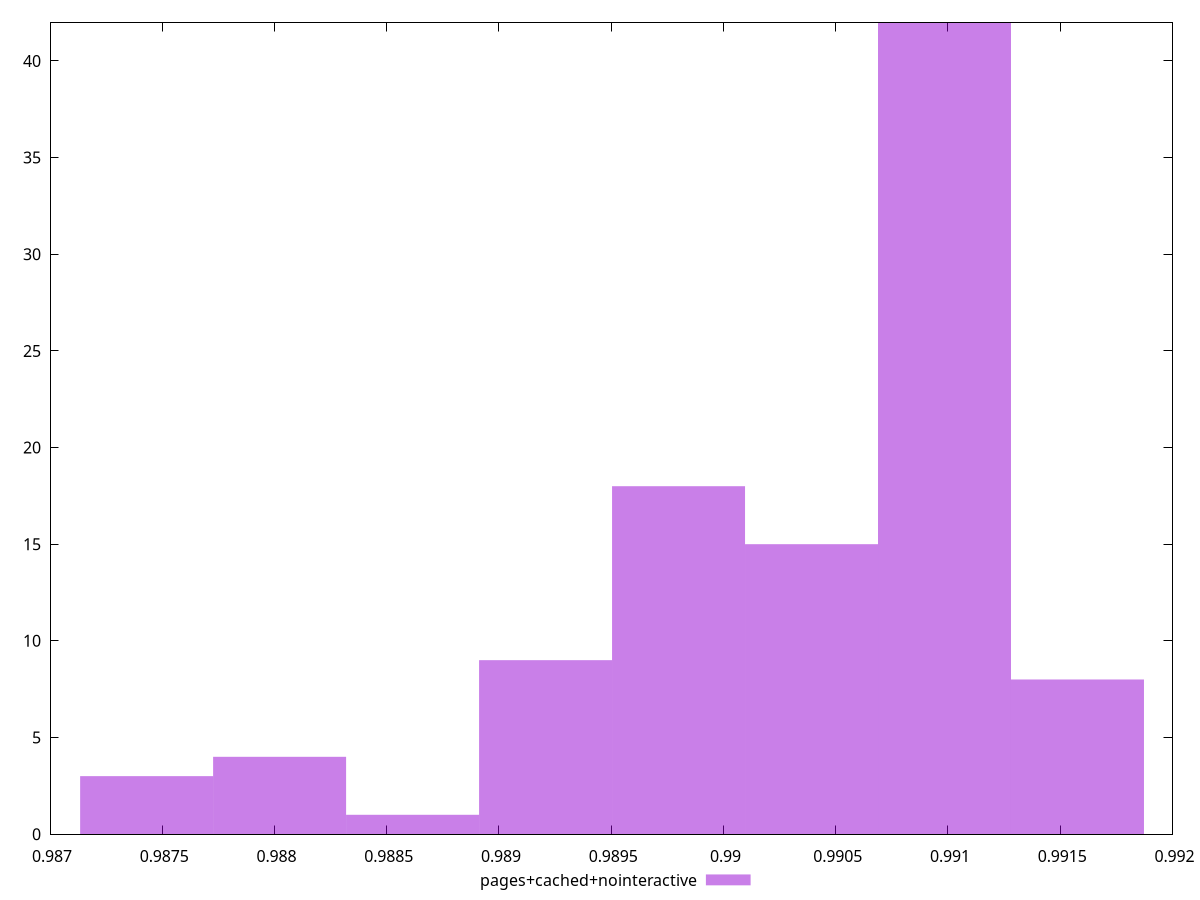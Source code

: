 $_pagesCachedNointeractive <<EOF
0.9903920927838636 15
0.990984432552275 42
0.9892074132470408 9
0.9897997530154522 18
0.9915767723206864 8
0.9886150734786294 1
0.988022733710218 4
0.9874303939418065 3
EOF
set key outside below
set terminal pngcairo
set output "report_00005_2020-11-02T22-26-11.212Z/bootup-time/pages+cached+nointeractive//hist.png"
set yrange [0:42]
set boxwidth 0.0005923397684114017
set style fill transparent solid 0.5 noborder
plot $_pagesCachedNointeractive title "pages+cached+nointeractive" with boxes ,